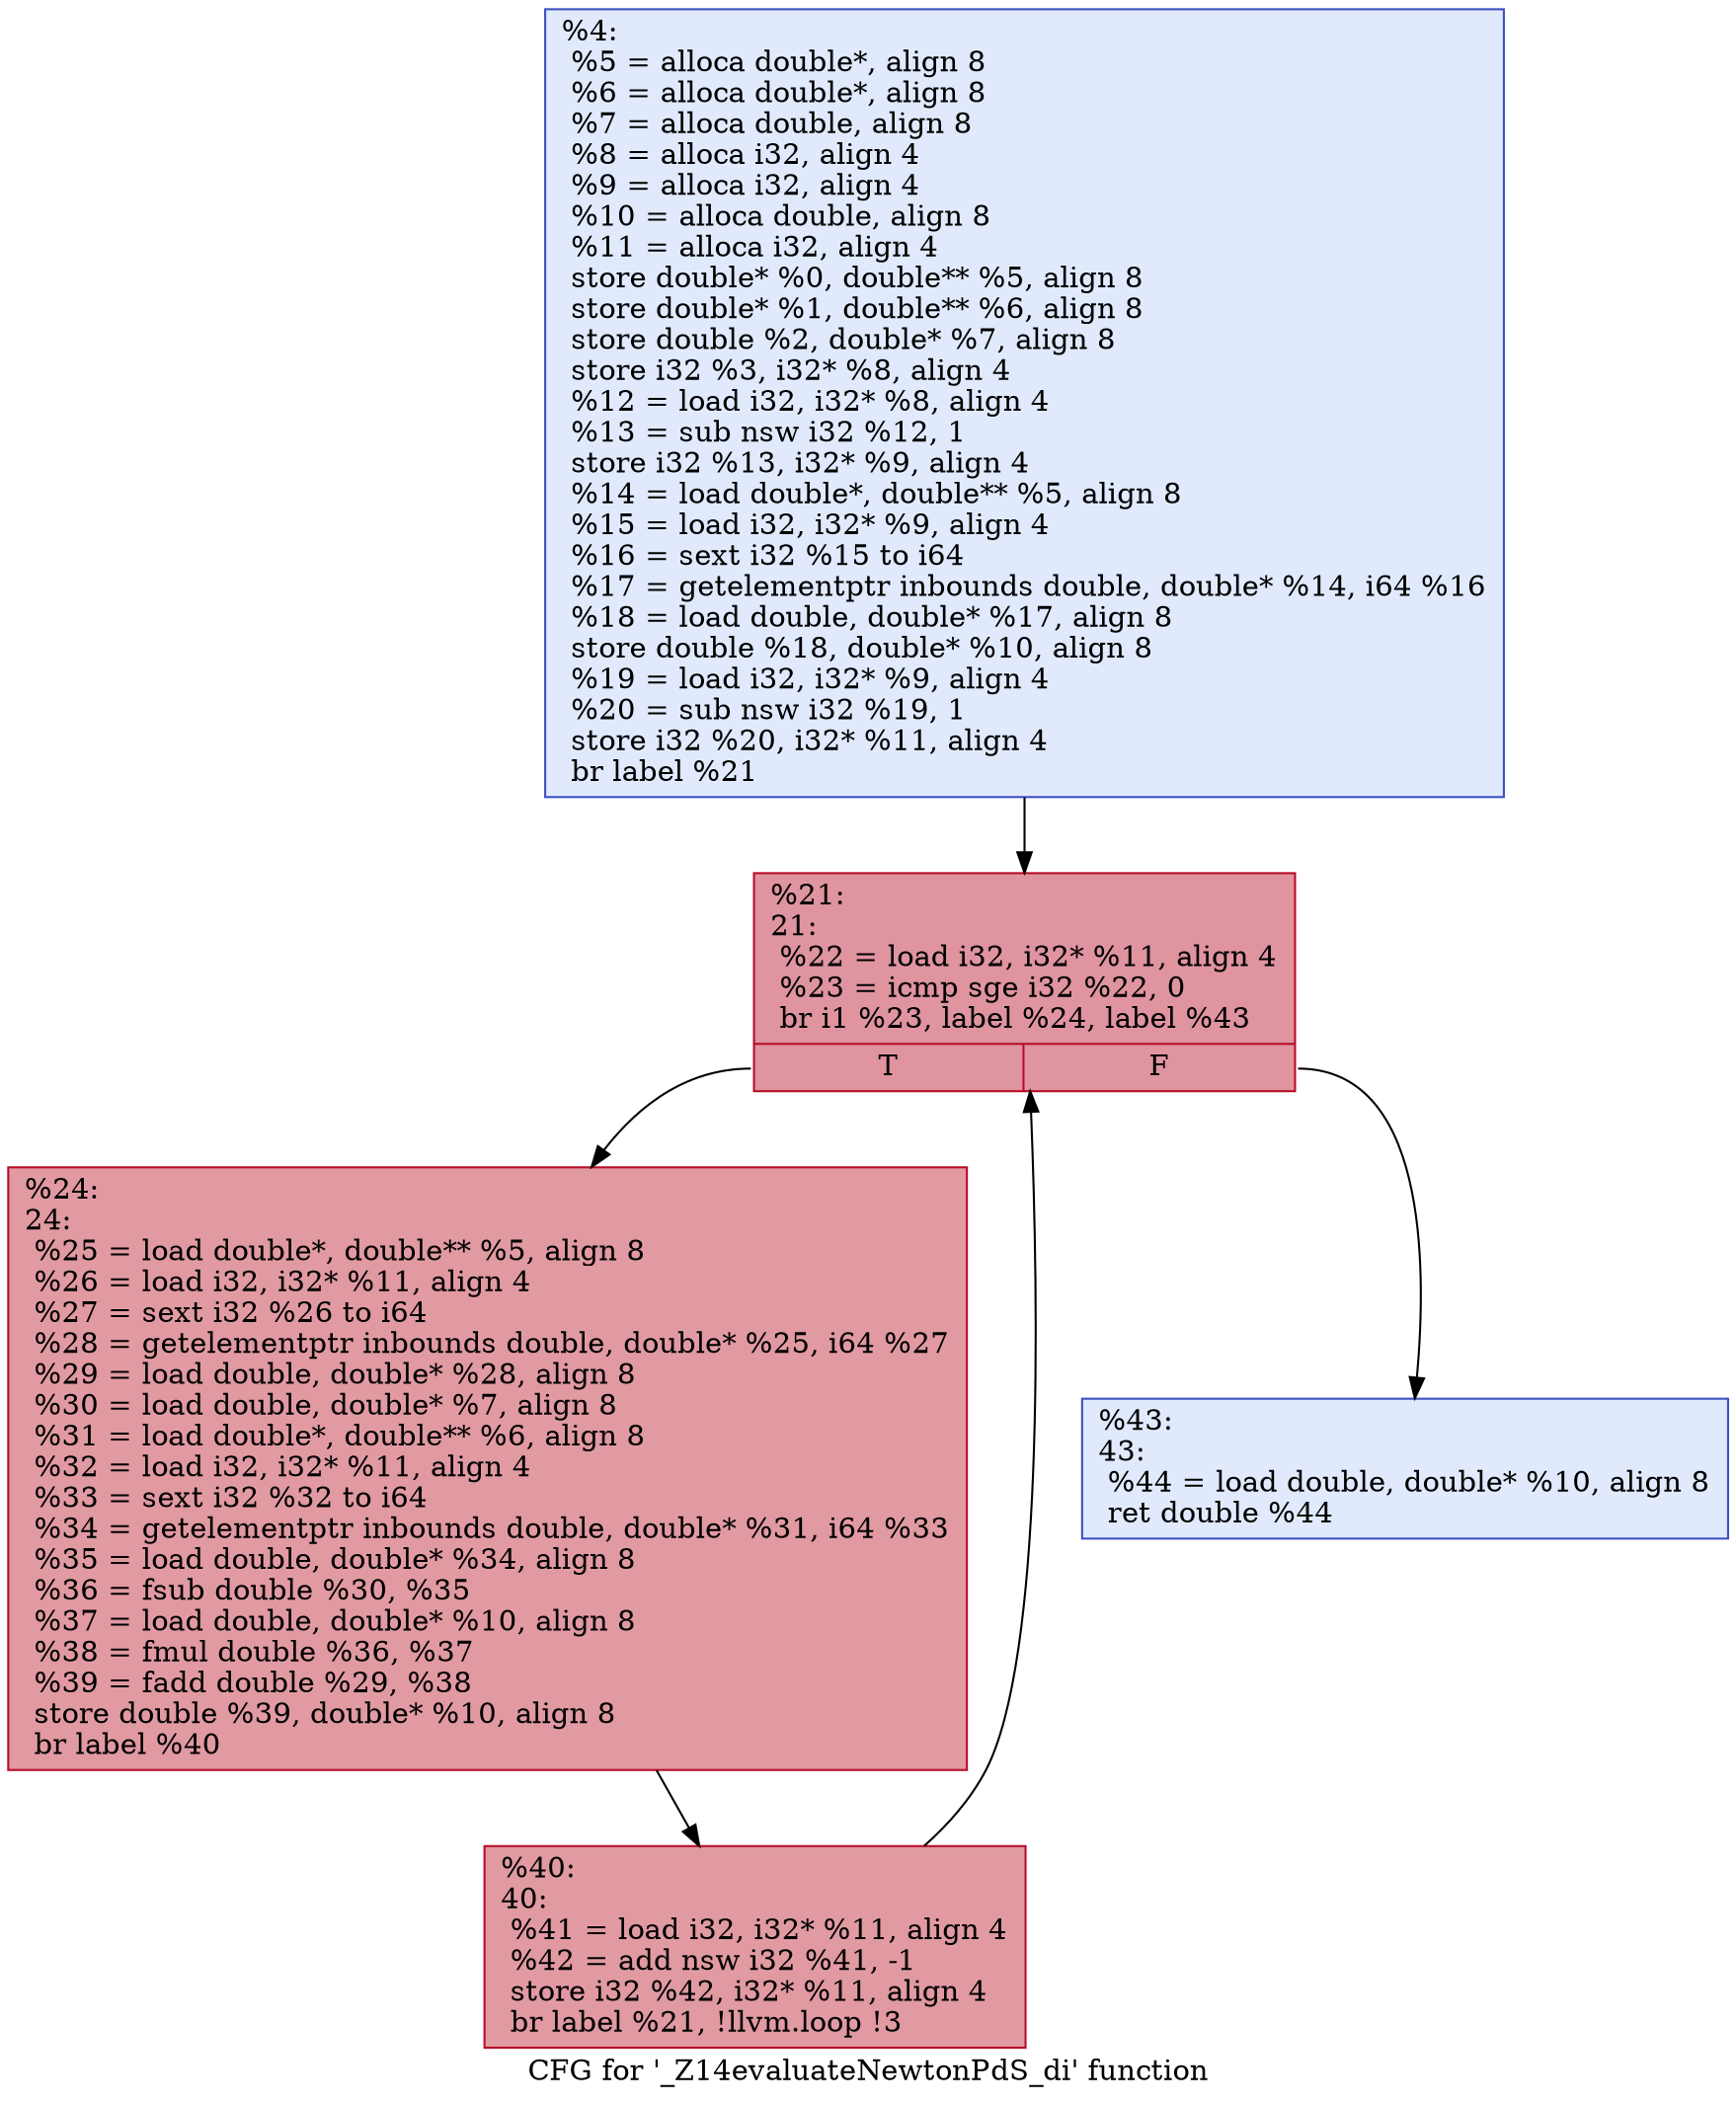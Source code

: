 digraph "CFG for '_Z14evaluateNewtonPdS_di' function" {
	label="CFG for '_Z14evaluateNewtonPdS_di' function";

	Node0x208c0801b60 [shape=record,color="#3d50c3ff", style=filled, fillcolor="#b9d0f970",label="{%4:\l  %5 = alloca double*, align 8\l  %6 = alloca double*, align 8\l  %7 = alloca double, align 8\l  %8 = alloca i32, align 4\l  %9 = alloca i32, align 4\l  %10 = alloca double, align 8\l  %11 = alloca i32, align 4\l  store double* %0, double** %5, align 8\l  store double* %1, double** %6, align 8\l  store double %2, double* %7, align 8\l  store i32 %3, i32* %8, align 4\l  %12 = load i32, i32* %8, align 4\l  %13 = sub nsw i32 %12, 1\l  store i32 %13, i32* %9, align 4\l  %14 = load double*, double** %5, align 8\l  %15 = load i32, i32* %9, align 4\l  %16 = sext i32 %15 to i64\l  %17 = getelementptr inbounds double, double* %14, i64 %16\l  %18 = load double, double* %17, align 8\l  store double %18, double* %10, align 8\l  %19 = load i32, i32* %9, align 4\l  %20 = sub nsw i32 %19, 1\l  store i32 %20, i32* %11, align 4\l  br label %21\l}"];
	Node0x208c0801b60 -> Node0x208c0801ac0;
	Node0x208c0801ac0 [shape=record,color="#b70d28ff", style=filled, fillcolor="#b70d2870",label="{%21:\l21:                                               \l  %22 = load i32, i32* %11, align 4\l  %23 = icmp sge i32 %22, 0\l  br i1 %23, label %24, label %43\l|{<s0>T|<s1>F}}"];
	Node0x208c0801ac0:s0 -> Node0x208c08019d0;
	Node0x208c0801ac0:s1 -> Node0x208c0801390;
	Node0x208c08019d0 [shape=record,color="#b70d28ff", style=filled, fillcolor="#bb1b2c70",label="{%24:\l24:                                               \l  %25 = load double*, double** %5, align 8\l  %26 = load i32, i32* %11, align 4\l  %27 = sext i32 %26 to i64\l  %28 = getelementptr inbounds double, double* %25, i64 %27\l  %29 = load double, double* %28, align 8\l  %30 = load double, double* %7, align 8\l  %31 = load double*, double** %6, align 8\l  %32 = load i32, i32* %11, align 4\l  %33 = sext i32 %32 to i64\l  %34 = getelementptr inbounds double, double* %31, i64 %33\l  %35 = load double, double* %34, align 8\l  %36 = fsub double %30, %35\l  %37 = load double, double* %10, align 8\l  %38 = fmul double %36, %37\l  %39 = fadd double %29, %38\l  store double %39, double* %10, align 8\l  br label %40\l}"];
	Node0x208c08019d0 -> Node0x208c0800f30;
	Node0x208c0800f30 [shape=record,color="#b70d28ff", style=filled, fillcolor="#bb1b2c70",label="{%40:\l40:                                               \l  %41 = load i32, i32* %11, align 4\l  %42 = add nsw i32 %41, -1\l  store i32 %42, i32* %11, align 4\l  br label %21, !llvm.loop !3\l}"];
	Node0x208c0800f30 -> Node0x208c0801ac0;
	Node0x208c0801390 [shape=record,color="#3d50c3ff", style=filled, fillcolor="#b9d0f970",label="{%43:\l43:                                               \l  %44 = load double, double* %10, align 8\l  ret double %44\l}"];
}
